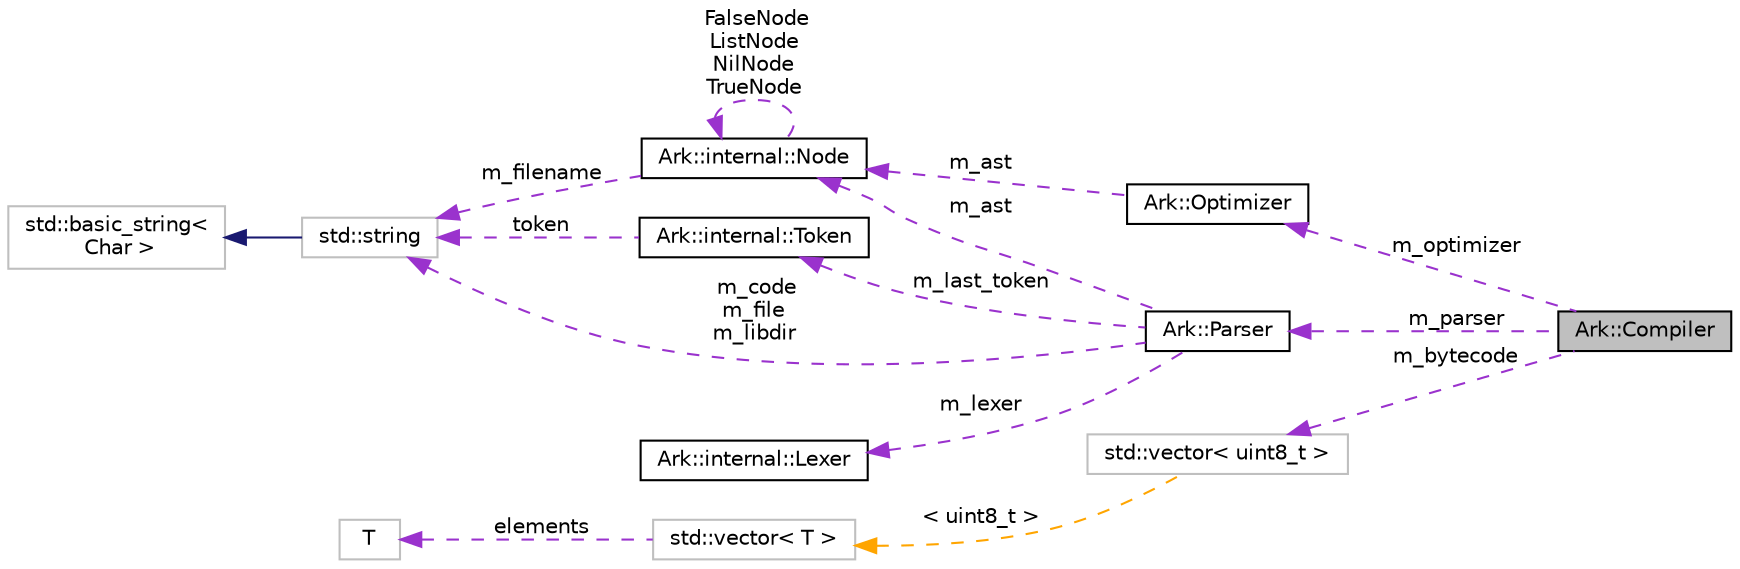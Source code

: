 digraph "Ark::Compiler"
{
 // INTERACTIVE_SVG=YES
 // LATEX_PDF_SIZE
  edge [fontname="Helvetica",fontsize="10",labelfontname="Helvetica",labelfontsize="10"];
  node [fontname="Helvetica",fontsize="10",shape=record];
  rankdir="LR";
  Node1 [label="Ark::Compiler",height=0.2,width=0.4,color="black", fillcolor="grey75", style="filled", fontcolor="black",tooltip="The ArkScript bytecode compiler."];
  Node2 -> Node1 [dir="back",color="darkorchid3",fontsize="10",style="dashed",label=" m_parser" ,fontname="Helvetica"];
  Node2 [label="Ark::Parser",height=0.2,width=0.4,color="black", fillcolor="white", style="filled",URL="$d3/d71/classArk_1_1Parser.html",tooltip="The parser is responsible of constructing the Abstract Syntax Tree from a token list."];
  Node3 -> Node2 [dir="back",color="darkorchid3",fontsize="10",style="dashed",label=" m_code\nm_file\nm_libdir" ,fontname="Helvetica"];
  Node3 [label="std::string",height=0.2,width=0.4,color="grey75", fillcolor="white", style="filled",tooltip=" "];
  Node4 -> Node3 [dir="back",color="midnightblue",fontsize="10",style="solid",fontname="Helvetica"];
  Node4 [label="std::basic_string\<\l Char \>",height=0.2,width=0.4,color="grey75", fillcolor="white", style="filled",tooltip=" "];
  Node5 -> Node2 [dir="back",color="darkorchid3",fontsize="10",style="dashed",label=" m_lexer" ,fontname="Helvetica"];
  Node5 [label="Ark::internal::Lexer",height=0.2,width=0.4,color="black", fillcolor="white", style="filled",URL="$dd/dc4/classArk_1_1internal_1_1Lexer.html",tooltip="The lexer, in charge of creating a list of tokens."];
  Node6 -> Node2 [dir="back",color="darkorchid3",fontsize="10",style="dashed",label=" m_ast" ,fontname="Helvetica"];
  Node6 [label="Ark::internal::Node",height=0.2,width=0.4,color="black", fillcolor="white", style="filled",URL="$dc/d9e/classArk_1_1internal_1_1Node.html",tooltip="A node of an Abstract Syntax Tree for ArkScript."];
  Node6 -> Node6 [dir="back",color="darkorchid3",fontsize="10",style="dashed",label=" FalseNode\nListNode\nNilNode\nTrueNode" ,fontname="Helvetica"];
  Node3 -> Node6 [dir="back",color="darkorchid3",fontsize="10",style="dashed",label=" m_filename" ,fontname="Helvetica"];
  Node7 -> Node2 [dir="back",color="darkorchid3",fontsize="10",style="dashed",label=" m_last_token" ,fontname="Helvetica"];
  Node7 [label="Ark::internal::Token",height=0.2,width=0.4,color="black", fillcolor="white", style="filled",URL="$d0/d98/structArk_1_1internal_1_1Token.html",tooltip=" "];
  Node3 -> Node7 [dir="back",color="darkorchid3",fontsize="10",style="dashed",label=" token" ,fontname="Helvetica"];
  Node8 -> Node1 [dir="back",color="darkorchid3",fontsize="10",style="dashed",label=" m_optimizer" ,fontname="Helvetica"];
  Node8 [label="Ark::Optimizer",height=0.2,width=0.4,color="black", fillcolor="white", style="filled",URL="$dc/d72/classArk_1_1Optimizer.html",tooltip="The ArkScript AST optimizer."];
  Node6 -> Node8 [dir="back",color="darkorchid3",fontsize="10",style="dashed",label=" m_ast" ,fontname="Helvetica"];
  Node9 -> Node1 [dir="back",color="darkorchid3",fontsize="10",style="dashed",label=" m_bytecode" ,fontname="Helvetica"];
  Node9 [label="std::vector\< uint8_t \>",height=0.2,width=0.4,color="grey75", fillcolor="white", style="filled",tooltip=" "];
  Node10 -> Node9 [dir="back",color="orange",fontsize="10",style="dashed",label=" \< uint8_t \>" ,fontname="Helvetica"];
  Node10 [label="std::vector\< T \>",height=0.2,width=0.4,color="grey75", fillcolor="white", style="filled",tooltip=" "];
  Node11 -> Node10 [dir="back",color="darkorchid3",fontsize="10",style="dashed",label=" elements" ,fontname="Helvetica"];
  Node11 [label="T",height=0.2,width=0.4,color="grey75", fillcolor="white", style="filled",tooltip=" "];
}
